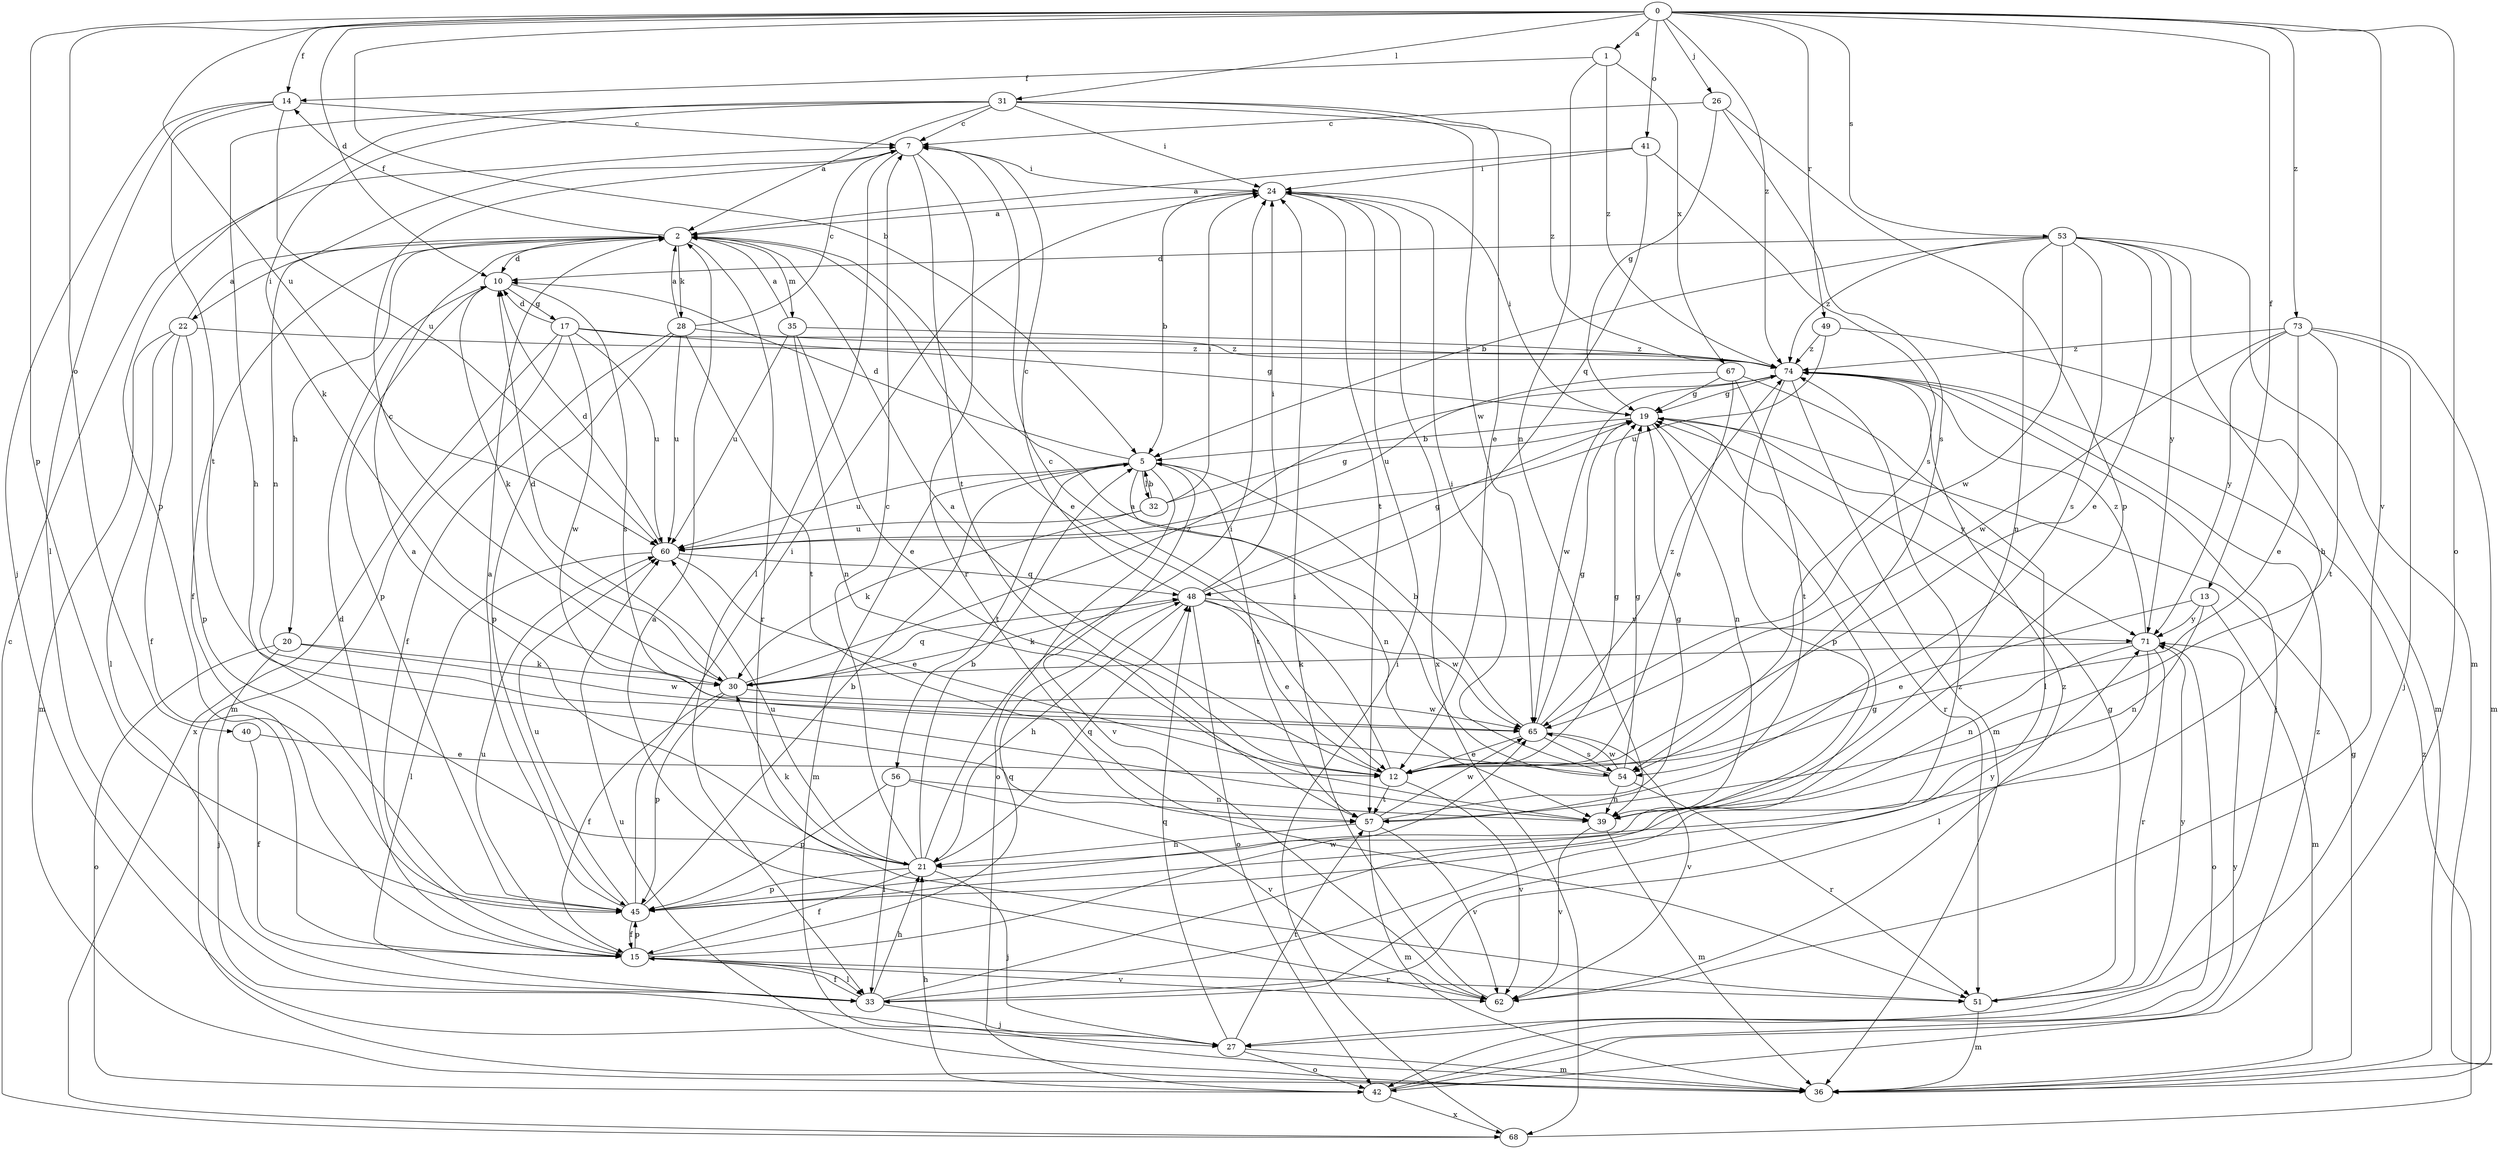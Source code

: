 strict digraph  {
0;
1;
2;
5;
7;
10;
12;
13;
14;
15;
17;
19;
20;
21;
22;
24;
26;
27;
28;
30;
31;
32;
33;
35;
36;
39;
40;
41;
42;
45;
48;
49;
51;
53;
54;
56;
57;
60;
62;
65;
67;
68;
71;
73;
74;
0 -> 1  [label=a];
0 -> 5  [label=b];
0 -> 10  [label=d];
0 -> 13  [label=f];
0 -> 14  [label=f];
0 -> 26  [label=j];
0 -> 31  [label=l];
0 -> 40  [label=o];
0 -> 41  [label=o];
0 -> 42  [label=o];
0 -> 45  [label=p];
0 -> 49  [label=r];
0 -> 53  [label=s];
0 -> 60  [label=u];
0 -> 62  [label=v];
0 -> 73  [label=z];
0 -> 74  [label=z];
1 -> 14  [label=f];
1 -> 39  [label=n];
1 -> 67  [label=x];
1 -> 74  [label=z];
2 -> 10  [label=d];
2 -> 12  [label=e];
2 -> 14  [label=f];
2 -> 15  [label=f];
2 -> 20  [label=h];
2 -> 22  [label=i];
2 -> 28  [label=k];
2 -> 35  [label=m];
2 -> 51  [label=r];
5 -> 10  [label=d];
5 -> 32  [label=l];
5 -> 36  [label=m];
5 -> 39  [label=n];
5 -> 42  [label=o];
5 -> 56  [label=t];
5 -> 57  [label=t];
5 -> 60  [label=u];
5 -> 62  [label=v];
7 -> 24  [label=i];
7 -> 33  [label=l];
7 -> 39  [label=n];
7 -> 51  [label=r];
7 -> 57  [label=t];
10 -> 17  [label=g];
10 -> 30  [label=k];
10 -> 45  [label=p];
10 -> 54  [label=s];
12 -> 2  [label=a];
12 -> 7  [label=c];
12 -> 19  [label=g];
12 -> 57  [label=t];
12 -> 62  [label=v];
13 -> 12  [label=e];
13 -> 36  [label=m];
13 -> 39  [label=n];
13 -> 71  [label=y];
14 -> 7  [label=c];
14 -> 27  [label=j];
14 -> 33  [label=l];
14 -> 57  [label=t];
14 -> 60  [label=u];
15 -> 10  [label=d];
15 -> 33  [label=l];
15 -> 45  [label=p];
15 -> 48  [label=q];
15 -> 51  [label=r];
15 -> 60  [label=u];
15 -> 62  [label=v];
15 -> 65  [label=w];
17 -> 10  [label=d];
17 -> 19  [label=g];
17 -> 36  [label=m];
17 -> 60  [label=u];
17 -> 65  [label=w];
17 -> 68  [label=x];
17 -> 74  [label=z];
19 -> 5  [label=b];
19 -> 24  [label=i];
19 -> 39  [label=n];
19 -> 51  [label=r];
19 -> 71  [label=y];
20 -> 27  [label=j];
20 -> 30  [label=k];
20 -> 42  [label=o];
20 -> 65  [label=w];
21 -> 2  [label=a];
21 -> 5  [label=b];
21 -> 7  [label=c];
21 -> 15  [label=f];
21 -> 24  [label=i];
21 -> 27  [label=j];
21 -> 30  [label=k];
21 -> 45  [label=p];
21 -> 48  [label=q];
21 -> 60  [label=u];
22 -> 2  [label=a];
22 -> 15  [label=f];
22 -> 33  [label=l];
22 -> 36  [label=m];
22 -> 45  [label=p];
22 -> 74  [label=z];
24 -> 2  [label=a];
24 -> 5  [label=b];
24 -> 57  [label=t];
24 -> 68  [label=x];
26 -> 7  [label=c];
26 -> 19  [label=g];
26 -> 45  [label=p];
26 -> 54  [label=s];
27 -> 36  [label=m];
27 -> 42  [label=o];
27 -> 48  [label=q];
27 -> 57  [label=t];
28 -> 2  [label=a];
28 -> 7  [label=c];
28 -> 15  [label=f];
28 -> 45  [label=p];
28 -> 57  [label=t];
28 -> 60  [label=u];
28 -> 74  [label=z];
30 -> 7  [label=c];
30 -> 10  [label=d];
30 -> 15  [label=f];
30 -> 45  [label=p];
30 -> 48  [label=q];
30 -> 65  [label=w];
30 -> 74  [label=z];
31 -> 2  [label=a];
31 -> 7  [label=c];
31 -> 12  [label=e];
31 -> 21  [label=h];
31 -> 24  [label=i];
31 -> 30  [label=k];
31 -> 45  [label=p];
31 -> 65  [label=w];
31 -> 74  [label=z];
32 -> 5  [label=b];
32 -> 19  [label=g];
32 -> 24  [label=i];
32 -> 30  [label=k];
32 -> 60  [label=u];
33 -> 15  [label=f];
33 -> 19  [label=g];
33 -> 21  [label=h];
33 -> 27  [label=j];
33 -> 74  [label=z];
35 -> 2  [label=a];
35 -> 12  [label=e];
35 -> 39  [label=n];
35 -> 60  [label=u];
35 -> 74  [label=z];
36 -> 19  [label=g];
36 -> 60  [label=u];
39 -> 36  [label=m];
39 -> 62  [label=v];
40 -> 12  [label=e];
40 -> 15  [label=f];
41 -> 2  [label=a];
41 -> 24  [label=i];
41 -> 48  [label=q];
41 -> 54  [label=s];
42 -> 21  [label=h];
42 -> 68  [label=x];
42 -> 71  [label=y];
42 -> 74  [label=z];
45 -> 2  [label=a];
45 -> 5  [label=b];
45 -> 15  [label=f];
45 -> 24  [label=i];
45 -> 60  [label=u];
45 -> 71  [label=y];
48 -> 7  [label=c];
48 -> 12  [label=e];
48 -> 19  [label=g];
48 -> 21  [label=h];
48 -> 24  [label=i];
48 -> 30  [label=k];
48 -> 42  [label=o];
48 -> 65  [label=w];
48 -> 71  [label=y];
49 -> 36  [label=m];
49 -> 60  [label=u];
49 -> 74  [label=z];
51 -> 19  [label=g];
51 -> 36  [label=m];
51 -> 71  [label=y];
53 -> 5  [label=b];
53 -> 10  [label=d];
53 -> 12  [label=e];
53 -> 21  [label=h];
53 -> 36  [label=m];
53 -> 39  [label=n];
53 -> 54  [label=s];
53 -> 65  [label=w];
53 -> 71  [label=y];
53 -> 74  [label=z];
54 -> 2  [label=a];
54 -> 19  [label=g];
54 -> 24  [label=i];
54 -> 39  [label=n];
54 -> 51  [label=r];
54 -> 65  [label=w];
56 -> 33  [label=l];
56 -> 39  [label=n];
56 -> 45  [label=p];
56 -> 62  [label=v];
57 -> 19  [label=g];
57 -> 21  [label=h];
57 -> 36  [label=m];
57 -> 62  [label=v];
57 -> 65  [label=w];
60 -> 10  [label=d];
60 -> 12  [label=e];
60 -> 33  [label=l];
60 -> 48  [label=q];
62 -> 2  [label=a];
62 -> 24  [label=i];
62 -> 74  [label=z];
65 -> 5  [label=b];
65 -> 12  [label=e];
65 -> 19  [label=g];
65 -> 54  [label=s];
65 -> 62  [label=v];
65 -> 74  [label=z];
67 -> 12  [label=e];
67 -> 19  [label=g];
67 -> 33  [label=l];
67 -> 57  [label=t];
67 -> 60  [label=u];
68 -> 7  [label=c];
68 -> 24  [label=i];
68 -> 74  [label=z];
71 -> 30  [label=k];
71 -> 33  [label=l];
71 -> 39  [label=n];
71 -> 42  [label=o];
71 -> 51  [label=r];
71 -> 74  [label=z];
73 -> 12  [label=e];
73 -> 27  [label=j];
73 -> 36  [label=m];
73 -> 57  [label=t];
73 -> 65  [label=w];
73 -> 71  [label=y];
73 -> 74  [label=z];
74 -> 19  [label=g];
74 -> 27  [label=j];
74 -> 36  [label=m];
74 -> 45  [label=p];
74 -> 65  [label=w];
}

